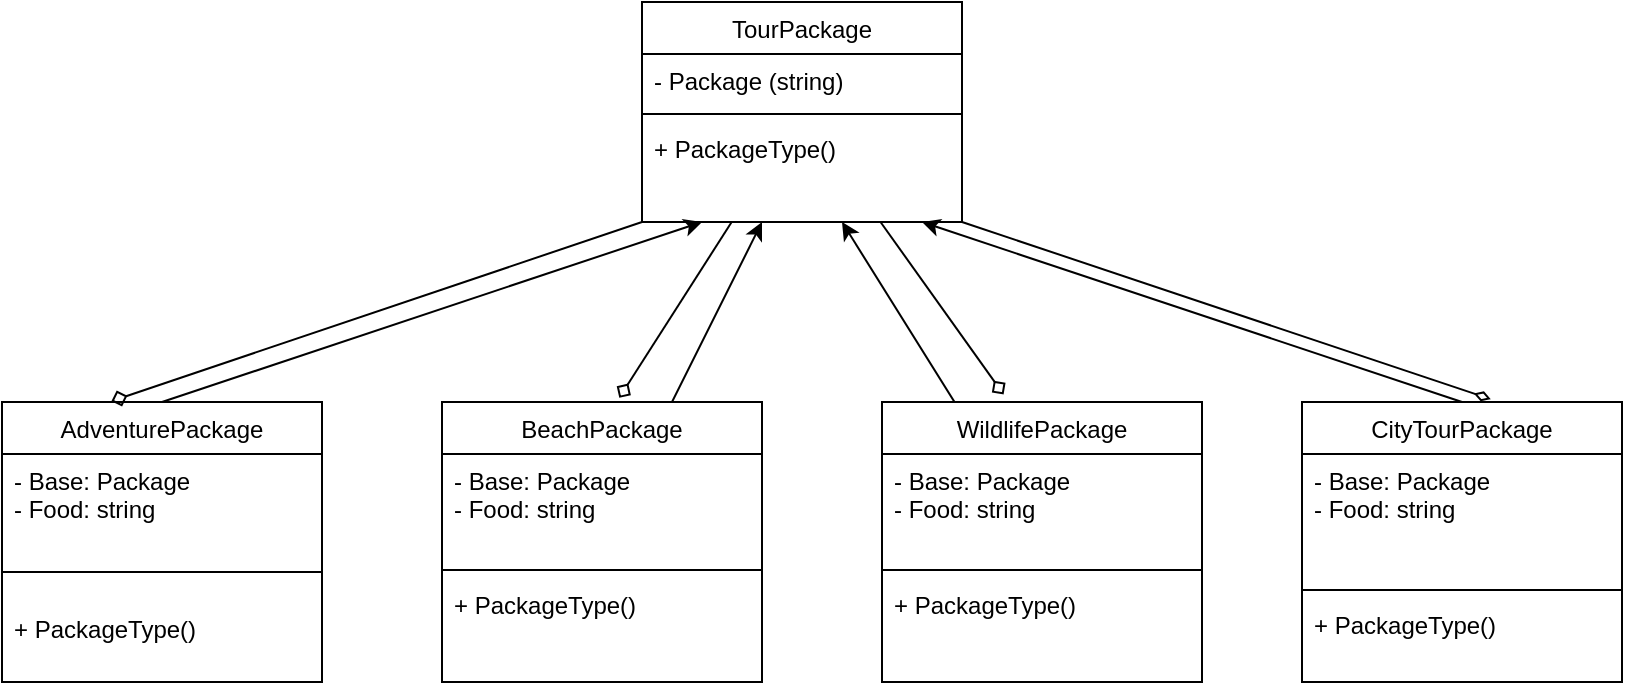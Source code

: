 <mxfile version="21.3.8" type="github">
  <diagram id="C5RBs43oDa-KdzZeNtuy" name="Page-1">
    <mxGraphModel dx="1414" dy="792" grid="1" gridSize="10" guides="1" tooltips="1" connect="1" arrows="1" fold="1" page="1" pageScale="1" pageWidth="827" pageHeight="1169" math="0" shadow="0">
      <root>
        <mxCell id="WIyWlLk6GJQsqaUBKTNV-0" />
        <mxCell id="WIyWlLk6GJQsqaUBKTNV-1" parent="WIyWlLk6GJQsqaUBKTNV-0" />
        <mxCell id="vMcZVmTcFroh6QXUdBlR-24" style="edgeStyle=none;rounded=0;orthogonalLoop=1;jettySize=auto;html=1;entryX=0.554;entryY=-0.015;entryDx=0;entryDy=0;entryPerimeter=0;endArrow=diamond;endFill=0;" edge="1" parent="WIyWlLk6GJQsqaUBKTNV-1" source="zkfFHV4jXpPFQw0GAbJ--6" target="vMcZVmTcFroh6QXUdBlR-5">
          <mxGeometry relative="1" as="geometry" />
        </mxCell>
        <mxCell id="vMcZVmTcFroh6QXUdBlR-25" style="edgeStyle=none;rounded=0;orthogonalLoop=1;jettySize=auto;html=1;entryX=0.38;entryY=-0.027;entryDx=0;entryDy=0;entryPerimeter=0;endArrow=diamond;endFill=0;" edge="1" parent="WIyWlLk6GJQsqaUBKTNV-1" source="zkfFHV4jXpPFQw0GAbJ--6" target="vMcZVmTcFroh6QXUdBlR-9">
          <mxGeometry relative="1" as="geometry" />
        </mxCell>
        <mxCell id="vMcZVmTcFroh6QXUdBlR-26" style="edgeStyle=none;rounded=0;orthogonalLoop=1;jettySize=auto;html=1;entryX=0.59;entryY=-0.01;entryDx=0;entryDy=0;entryPerimeter=0;endArrow=diamondThin;endFill=0;exitX=1;exitY=1;exitDx=0;exitDy=0;" edge="1" parent="WIyWlLk6GJQsqaUBKTNV-1" source="zkfFHV4jXpPFQw0GAbJ--6" target="vMcZVmTcFroh6QXUdBlR-13">
          <mxGeometry relative="1" as="geometry" />
        </mxCell>
        <mxCell id="zkfFHV4jXpPFQw0GAbJ--6" value="TourPackage" style="swimlane;fontStyle=0;align=center;verticalAlign=top;childLayout=stackLayout;horizontal=1;startSize=26;horizontalStack=0;resizeParent=1;resizeLast=0;collapsible=1;marginBottom=0;rounded=0;shadow=0;strokeWidth=1;" parent="WIyWlLk6GJQsqaUBKTNV-1" vertex="1">
          <mxGeometry x="420" y="180" width="160" height="110" as="geometry">
            <mxRectangle x="130" y="380" width="160" height="26" as="alternateBounds" />
          </mxGeometry>
        </mxCell>
        <mxCell id="zkfFHV4jXpPFQw0GAbJ--7" value="- Package (string)" style="text;align=left;verticalAlign=top;spacingLeft=4;spacingRight=4;overflow=hidden;rotatable=0;points=[[0,0.5],[1,0.5]];portConstraint=eastwest;" parent="zkfFHV4jXpPFQw0GAbJ--6" vertex="1">
          <mxGeometry y="26" width="160" height="26" as="geometry" />
        </mxCell>
        <mxCell id="zkfFHV4jXpPFQw0GAbJ--9" value="" style="line;html=1;strokeWidth=1;align=left;verticalAlign=middle;spacingTop=-1;spacingLeft=3;spacingRight=3;rotatable=0;labelPosition=right;points=[];portConstraint=eastwest;" parent="zkfFHV4jXpPFQw0GAbJ--6" vertex="1">
          <mxGeometry y="52" width="160" height="8" as="geometry" />
        </mxCell>
        <mxCell id="zkfFHV4jXpPFQw0GAbJ--10" value="+ PackageType()" style="text;align=left;verticalAlign=top;spacingLeft=4;spacingRight=4;overflow=hidden;rotatable=0;points=[[0,0.5],[1,0.5]];portConstraint=eastwest;fontStyle=0" parent="zkfFHV4jXpPFQw0GAbJ--6" vertex="1">
          <mxGeometry y="60" width="160" height="26" as="geometry" />
        </mxCell>
        <mxCell id="vMcZVmTcFroh6QXUdBlR-18" style="edgeStyle=none;rounded=0;orthogonalLoop=1;jettySize=auto;html=1;exitX=0.5;exitY=0;exitDx=0;exitDy=0;" edge="1" parent="WIyWlLk6GJQsqaUBKTNV-1" source="vMcZVmTcFroh6QXUdBlR-1">
          <mxGeometry relative="1" as="geometry">
            <mxPoint x="450" y="290" as="targetPoint" />
          </mxGeometry>
        </mxCell>
        <mxCell id="vMcZVmTcFroh6QXUdBlR-1" value="AdventurePackage" style="swimlane;fontStyle=0;align=center;verticalAlign=top;childLayout=stackLayout;horizontal=1;startSize=26;horizontalStack=0;resizeParent=1;resizeLast=0;collapsible=1;marginBottom=0;rounded=0;shadow=0;strokeWidth=1;" vertex="1" parent="WIyWlLk6GJQsqaUBKTNV-1">
          <mxGeometry x="100" y="380" width="160" height="140" as="geometry">
            <mxRectangle x="130" y="380" width="160" height="26" as="alternateBounds" />
          </mxGeometry>
        </mxCell>
        <mxCell id="vMcZVmTcFroh6QXUdBlR-2" value="- Base: Package&#xa;- Food: string" style="text;align=left;verticalAlign=top;spacingLeft=4;spacingRight=4;overflow=hidden;rotatable=0;points=[[0,0.5],[1,0.5]];portConstraint=eastwest;" vertex="1" parent="vMcZVmTcFroh6QXUdBlR-1">
          <mxGeometry y="26" width="160" height="44" as="geometry" />
        </mxCell>
        <mxCell id="vMcZVmTcFroh6QXUdBlR-3" value="" style="line;html=1;strokeWidth=1;align=left;verticalAlign=middle;spacingTop=-1;spacingLeft=3;spacingRight=3;rotatable=0;labelPosition=right;points=[];portConstraint=eastwest;" vertex="1" parent="vMcZVmTcFroh6QXUdBlR-1">
          <mxGeometry y="70" width="160" height="30" as="geometry" />
        </mxCell>
        <mxCell id="vMcZVmTcFroh6QXUdBlR-4" value="+ PackageType()" style="text;align=left;verticalAlign=top;spacingLeft=4;spacingRight=4;overflow=hidden;rotatable=0;points=[[0,0.5],[1,0.5]];portConstraint=eastwest;fontStyle=0" vertex="1" parent="vMcZVmTcFroh6QXUdBlR-1">
          <mxGeometry y="100" width="160" height="26" as="geometry" />
        </mxCell>
        <mxCell id="vMcZVmTcFroh6QXUdBlR-19" style="edgeStyle=none;rounded=0;orthogonalLoop=1;jettySize=auto;html=1;" edge="1" parent="WIyWlLk6GJQsqaUBKTNV-1" source="vMcZVmTcFroh6QXUdBlR-5">
          <mxGeometry relative="1" as="geometry">
            <mxPoint x="480" y="290" as="targetPoint" />
          </mxGeometry>
        </mxCell>
        <mxCell id="vMcZVmTcFroh6QXUdBlR-5" value="BeachPackage" style="swimlane;fontStyle=0;align=center;verticalAlign=top;childLayout=stackLayout;horizontal=1;startSize=26;horizontalStack=0;resizeParent=1;resizeLast=0;collapsible=1;marginBottom=0;rounded=0;shadow=0;strokeWidth=1;" vertex="1" parent="WIyWlLk6GJQsqaUBKTNV-1">
          <mxGeometry x="320" y="380" width="160" height="140" as="geometry">
            <mxRectangle x="130" y="380" width="160" height="26" as="alternateBounds" />
          </mxGeometry>
        </mxCell>
        <mxCell id="vMcZVmTcFroh6QXUdBlR-6" value="- Base: Package&#xa;- Food: string" style="text;align=left;verticalAlign=top;spacingLeft=4;spacingRight=4;overflow=hidden;rotatable=0;points=[[0,0.5],[1,0.5]];portConstraint=eastwest;" vertex="1" parent="vMcZVmTcFroh6QXUdBlR-5">
          <mxGeometry y="26" width="160" height="54" as="geometry" />
        </mxCell>
        <mxCell id="vMcZVmTcFroh6QXUdBlR-7" value="" style="line;html=1;strokeWidth=1;align=left;verticalAlign=middle;spacingTop=-1;spacingLeft=3;spacingRight=3;rotatable=0;labelPosition=right;points=[];portConstraint=eastwest;" vertex="1" parent="vMcZVmTcFroh6QXUdBlR-5">
          <mxGeometry y="80" width="160" height="8" as="geometry" />
        </mxCell>
        <mxCell id="vMcZVmTcFroh6QXUdBlR-8" value="+ PackageType()" style="text;align=left;verticalAlign=top;spacingLeft=4;spacingRight=4;overflow=hidden;rotatable=0;points=[[0,0.5],[1,0.5]];portConstraint=eastwest;fontStyle=0" vertex="1" parent="vMcZVmTcFroh6QXUdBlR-5">
          <mxGeometry y="88" width="160" height="52" as="geometry" />
        </mxCell>
        <mxCell id="vMcZVmTcFroh6QXUdBlR-20" style="edgeStyle=none;rounded=0;orthogonalLoop=1;jettySize=auto;html=1;" edge="1" parent="WIyWlLk6GJQsqaUBKTNV-1" source="vMcZVmTcFroh6QXUdBlR-9">
          <mxGeometry relative="1" as="geometry">
            <mxPoint x="520" y="290" as="targetPoint" />
          </mxGeometry>
        </mxCell>
        <mxCell id="vMcZVmTcFroh6QXUdBlR-9" value="WildlifePackage" style="swimlane;fontStyle=0;align=center;verticalAlign=top;childLayout=stackLayout;horizontal=1;startSize=26;horizontalStack=0;resizeParent=1;resizeLast=0;collapsible=1;marginBottom=0;rounded=0;shadow=0;strokeWidth=1;" vertex="1" parent="WIyWlLk6GJQsqaUBKTNV-1">
          <mxGeometry x="540" y="380" width="160" height="140" as="geometry">
            <mxRectangle x="130" y="380" width="160" height="26" as="alternateBounds" />
          </mxGeometry>
        </mxCell>
        <mxCell id="vMcZVmTcFroh6QXUdBlR-10" value="- Base: Package&#xa;- Food: string" style="text;align=left;verticalAlign=top;spacingLeft=4;spacingRight=4;overflow=hidden;rotatable=0;points=[[0,0.5],[1,0.5]];portConstraint=eastwest;" vertex="1" parent="vMcZVmTcFroh6QXUdBlR-9">
          <mxGeometry y="26" width="160" height="54" as="geometry" />
        </mxCell>
        <mxCell id="vMcZVmTcFroh6QXUdBlR-11" value="" style="line;html=1;strokeWidth=1;align=left;verticalAlign=middle;spacingTop=-1;spacingLeft=3;spacingRight=3;rotatable=0;labelPosition=right;points=[];portConstraint=eastwest;" vertex="1" parent="vMcZVmTcFroh6QXUdBlR-9">
          <mxGeometry y="80" width="160" height="8" as="geometry" />
        </mxCell>
        <mxCell id="vMcZVmTcFroh6QXUdBlR-12" value="+ PackageType()" style="text;align=left;verticalAlign=top;spacingLeft=4;spacingRight=4;overflow=hidden;rotatable=0;points=[[0,0.5],[1,0.5]];portConstraint=eastwest;fontStyle=0" vertex="1" parent="vMcZVmTcFroh6QXUdBlR-9">
          <mxGeometry y="88" width="160" height="52" as="geometry" />
        </mxCell>
        <mxCell id="vMcZVmTcFroh6QXUdBlR-21" style="edgeStyle=none;rounded=0;orthogonalLoop=1;jettySize=auto;html=1;exitX=0.5;exitY=0;exitDx=0;exitDy=0;" edge="1" parent="WIyWlLk6GJQsqaUBKTNV-1" source="vMcZVmTcFroh6QXUdBlR-13">
          <mxGeometry relative="1" as="geometry">
            <mxPoint x="560" y="290" as="targetPoint" />
          </mxGeometry>
        </mxCell>
        <mxCell id="vMcZVmTcFroh6QXUdBlR-13" value="CityTourPackage" style="swimlane;fontStyle=0;align=center;verticalAlign=top;childLayout=stackLayout;horizontal=1;startSize=26;horizontalStack=0;resizeParent=1;resizeLast=0;collapsible=1;marginBottom=0;rounded=0;shadow=0;strokeWidth=1;" vertex="1" parent="WIyWlLk6GJQsqaUBKTNV-1">
          <mxGeometry x="750" y="380" width="160" height="140" as="geometry">
            <mxRectangle x="130" y="380" width="160" height="26" as="alternateBounds" />
          </mxGeometry>
        </mxCell>
        <mxCell id="vMcZVmTcFroh6QXUdBlR-14" value="- Base: Package&#xa;- Food: string" style="text;align=left;verticalAlign=top;spacingLeft=4;spacingRight=4;overflow=hidden;rotatable=0;points=[[0,0.5],[1,0.5]];portConstraint=eastwest;" vertex="1" parent="vMcZVmTcFroh6QXUdBlR-13">
          <mxGeometry y="26" width="160" height="64" as="geometry" />
        </mxCell>
        <mxCell id="vMcZVmTcFroh6QXUdBlR-15" value="" style="line;html=1;strokeWidth=1;align=left;verticalAlign=middle;spacingTop=-1;spacingLeft=3;spacingRight=3;rotatable=0;labelPosition=right;points=[];portConstraint=eastwest;" vertex="1" parent="vMcZVmTcFroh6QXUdBlR-13">
          <mxGeometry y="90" width="160" height="8" as="geometry" />
        </mxCell>
        <mxCell id="vMcZVmTcFroh6QXUdBlR-16" value="+ PackageType()" style="text;align=left;verticalAlign=top;spacingLeft=4;spacingRight=4;overflow=hidden;rotatable=0;points=[[0,0.5],[1,0.5]];portConstraint=eastwest;fontStyle=0" vertex="1" parent="vMcZVmTcFroh6QXUdBlR-13">
          <mxGeometry y="98" width="160" height="42" as="geometry" />
        </mxCell>
        <mxCell id="vMcZVmTcFroh6QXUdBlR-23" style="edgeStyle=none;rounded=0;orthogonalLoop=1;jettySize=auto;html=1;entryX=0.342;entryY=-0.003;entryDx=0;entryDy=0;exitX=0;exitY=1;exitDx=0;exitDy=0;entryPerimeter=0;endArrow=diamond;endFill=0;" edge="1" parent="WIyWlLk6GJQsqaUBKTNV-1" source="zkfFHV4jXpPFQw0GAbJ--6" target="vMcZVmTcFroh6QXUdBlR-1">
          <mxGeometry relative="1" as="geometry" />
        </mxCell>
      </root>
    </mxGraphModel>
  </diagram>
</mxfile>
